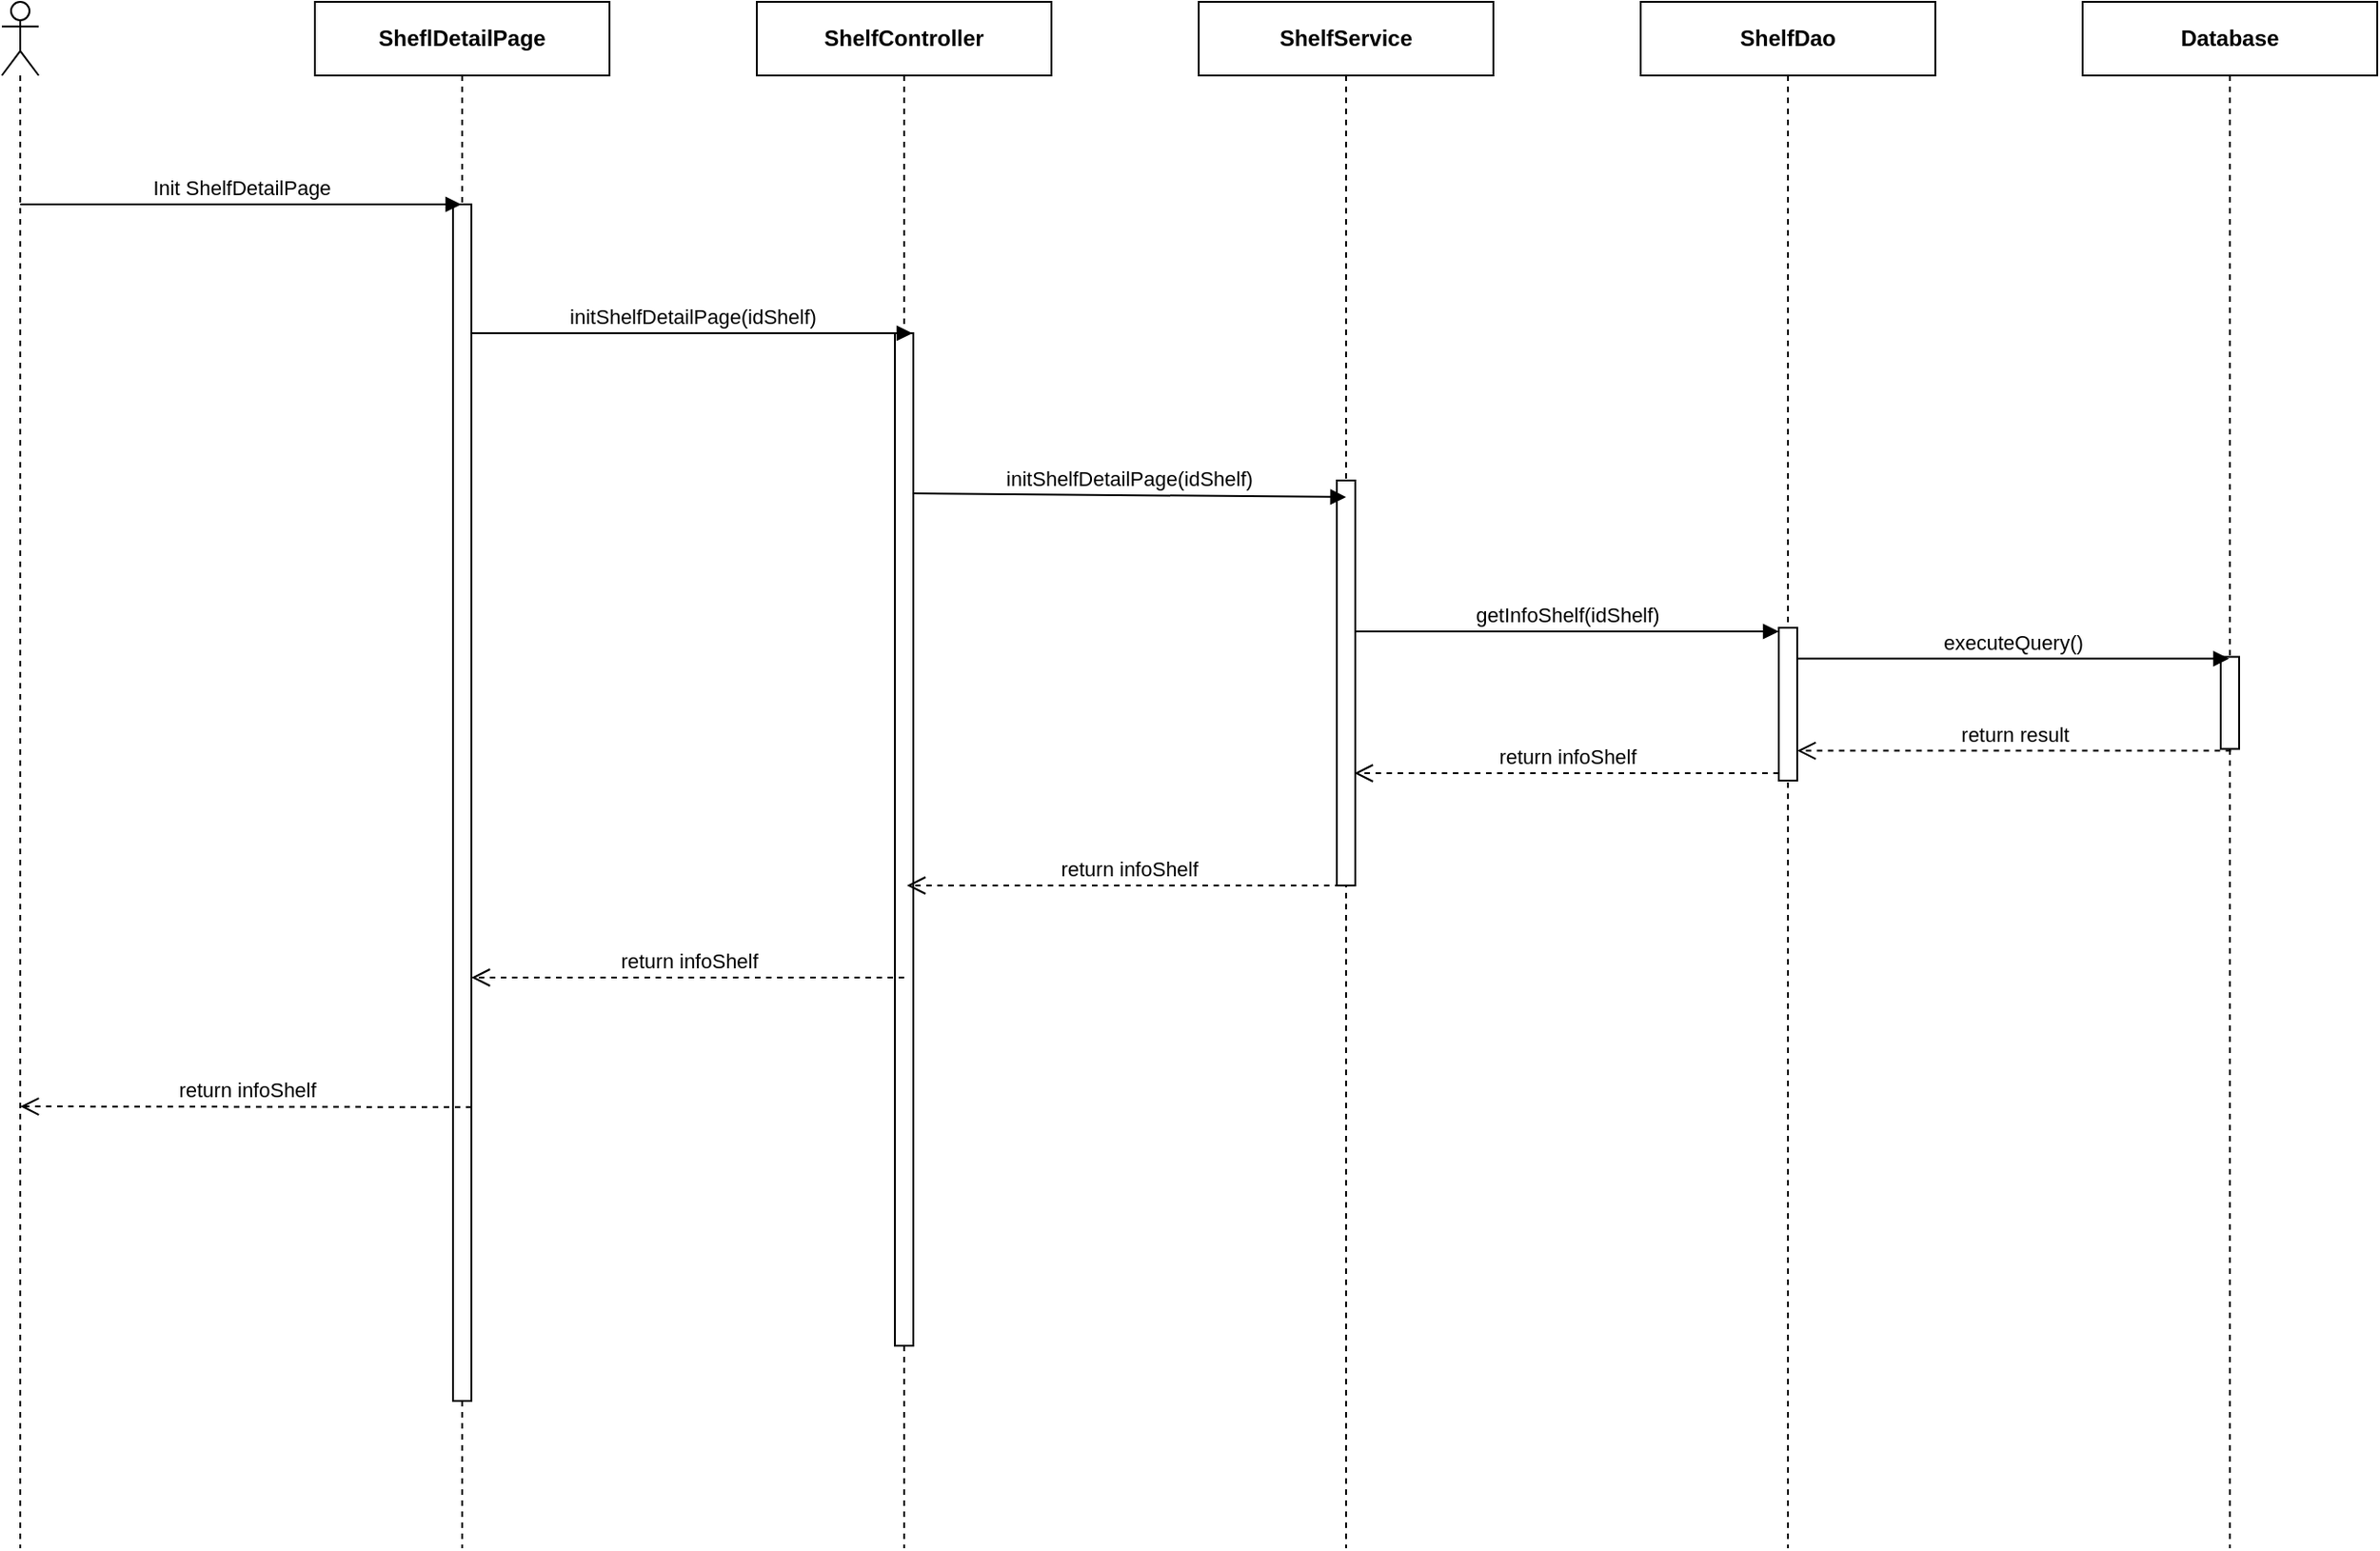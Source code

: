 <mxfile version="14.4.3" type="device" pages="7"><diagram id="S0hJCijo4NchQQl3U3BT" name="Ev01"><mxGraphModel dx="1707" dy="987" grid="1" gridSize="10" guides="1" tooltips="1" connect="1" arrows="1" fold="1" page="1" pageScale="1" pageWidth="850" pageHeight="1100" math="0" shadow="0"><root><mxCell id="0"/><mxCell id="1" parent="0"/><mxCell id="r6lc8G-YZ4HShtl-uTms-1" value="" style="shape=umlLifeline;participant=umlActor;perimeter=lifelinePerimeter;whiteSpace=wrap;html=1;container=1;collapsible=0;recursiveResize=0;verticalAlign=top;spacingTop=36;outlineConnect=0;" parent="1" vertex="1"><mxGeometry x="310" y="80" width="20" height="840" as="geometry"/></mxCell><mxCell id="r6lc8G-YZ4HShtl-uTms-2" value="&lt;b&gt;SheflDetailPage&lt;/b&gt;" style="shape=umlLifeline;perimeter=lifelinePerimeter;whiteSpace=wrap;html=1;container=1;collapsible=0;recursiveResize=0;outlineConnect=0;" parent="1" vertex="1"><mxGeometry x="480" y="80" width="160" height="840" as="geometry"/></mxCell><mxCell id="r6lc8G-YZ4HShtl-uTms-3" value="" style="html=1;points=[];perimeter=orthogonalPerimeter;" parent="r6lc8G-YZ4HShtl-uTms-2" vertex="1"><mxGeometry x="75" y="110" width="10" height="650" as="geometry"/></mxCell><mxCell id="r6lc8G-YZ4HShtl-uTms-4" value="&lt;b&gt;ShelfDao&lt;/b&gt;" style="shape=umlLifeline;perimeter=lifelinePerimeter;whiteSpace=wrap;html=1;container=1;collapsible=0;recursiveResize=0;outlineConnect=0;" parent="1" vertex="1"><mxGeometry x="1200" y="80" width="160" height="840" as="geometry"/></mxCell><mxCell id="r6lc8G-YZ4HShtl-uTms-5" value="" style="html=1;points=[];perimeter=orthogonalPerimeter;" parent="r6lc8G-YZ4HShtl-uTms-4" vertex="1"><mxGeometry x="75" y="340" width="10" height="83" as="geometry"/></mxCell><mxCell id="r6lc8G-YZ4HShtl-uTms-6" value="getInfoShelf(idShelf)" style="html=1;verticalAlign=bottom;endArrow=block;entryX=0;entryY=0;" parent="r6lc8G-YZ4HShtl-uTms-4" edge="1"><mxGeometry relative="1" as="geometry"><mxPoint x="-155.5" y="342" as="sourcePoint"/><mxPoint x="75" y="342" as="targetPoint"/></mxGeometry></mxCell><mxCell id="r6lc8G-YZ4HShtl-uTms-7" value="return infoShelf" style="html=1;verticalAlign=bottom;endArrow=open;dashed=1;endSize=8;exitX=0;exitY=0.95;" parent="r6lc8G-YZ4HShtl-uTms-4" edge="1"><mxGeometry relative="1" as="geometry"><mxPoint x="-155.5" y="419.0" as="targetPoint"/><mxPoint x="75" y="419" as="sourcePoint"/></mxGeometry></mxCell><mxCell id="r6lc8G-YZ4HShtl-uTms-8" value="&lt;b&gt;ShelfService&lt;/b&gt;" style="shape=umlLifeline;perimeter=lifelinePerimeter;whiteSpace=wrap;html=1;container=1;collapsible=0;recursiveResize=0;outlineConnect=0;" parent="1" vertex="1"><mxGeometry x="960" y="80" width="160" height="840" as="geometry"/></mxCell><mxCell id="r6lc8G-YZ4HShtl-uTms-9" value="" style="html=1;points=[];perimeter=orthogonalPerimeter;" parent="r6lc8G-YZ4HShtl-uTms-8" vertex="1"><mxGeometry x="75" y="260" width="10" height="220" as="geometry"/></mxCell><mxCell id="r6lc8G-YZ4HShtl-uTms-10" value="&lt;b&gt;ShelfController&lt;/b&gt;" style="shape=umlLifeline;perimeter=lifelinePerimeter;whiteSpace=wrap;html=1;container=1;collapsible=0;recursiveResize=0;outlineConnect=0;" parent="1" vertex="1"><mxGeometry x="720" y="80" width="160" height="840" as="geometry"/></mxCell><mxCell id="r6lc8G-YZ4HShtl-uTms-11" value="" style="html=1;points=[];perimeter=orthogonalPerimeter;" parent="r6lc8G-YZ4HShtl-uTms-10" vertex="1"><mxGeometry x="75" y="180" width="10" height="550" as="geometry"/></mxCell><mxCell id="r6lc8G-YZ4HShtl-uTms-14" value="Init ShelfDetailPage" style="html=1;verticalAlign=bottom;endArrow=block;" parent="1" target="r6lc8G-YZ4HShtl-uTms-2" edge="1"><mxGeometry width="80" relative="1" as="geometry"><mxPoint x="320" y="190" as="sourcePoint"/><mxPoint x="400" y="190" as="targetPoint"/></mxGeometry></mxCell><mxCell id="r6lc8G-YZ4HShtl-uTms-15" value="initShelfDetailPage(idShelf)" style="html=1;verticalAlign=bottom;endArrow=block;" parent="1" edge="1"><mxGeometry width="80" relative="1" as="geometry"><mxPoint x="565" y="260.0" as="sourcePoint"/><mxPoint x="804.5" y="260.0" as="targetPoint"/></mxGeometry></mxCell><mxCell id="r6lc8G-YZ4HShtl-uTms-16" value="initShelfDetailPage(idShelf)" style="html=1;verticalAlign=bottom;endArrow=block;" parent="1" edge="1"><mxGeometry relative="1" as="geometry"><mxPoint x="805" y="347.0" as="sourcePoint"/><mxPoint x="1040" y="349" as="targetPoint"/></mxGeometry></mxCell><mxCell id="r6lc8G-YZ4HShtl-uTms-17" value="return infoShelf" style="html=1;verticalAlign=bottom;endArrow=open;dashed=1;endSize=8;" parent="1" edge="1"><mxGeometry relative="1" as="geometry"><mxPoint x="801.5" y="560.0" as="targetPoint"/><mxPoint x="1043" y="560" as="sourcePoint"/></mxGeometry></mxCell><mxCell id="r6lc8G-YZ4HShtl-uTms-18" value="return infoShelf" style="html=1;verticalAlign=bottom;endArrow=open;dashed=1;endSize=8;" parent="1" edge="1"><mxGeometry relative="1" as="geometry"><mxPoint x="800" y="610.0" as="sourcePoint"/><mxPoint x="565" y="610.0" as="targetPoint"/></mxGeometry></mxCell><mxCell id="NMXJMQZCveHZliAfHEbV-1" value="&lt;b&gt;Database&lt;/b&gt;" style="shape=umlLifeline;perimeter=lifelinePerimeter;whiteSpace=wrap;html=1;container=1;collapsible=0;recursiveResize=0;outlineConnect=0;" parent="1" vertex="1"><mxGeometry x="1440" y="80" width="160" height="840" as="geometry"/></mxCell><mxCell id="NMXJMQZCveHZliAfHEbV-2" value="" style="html=1;points=[];perimeter=orthogonalPerimeter;" parent="NMXJMQZCveHZliAfHEbV-1" vertex="1"><mxGeometry x="75" y="355.79" width="10" height="50" as="geometry"/></mxCell><mxCell id="NMXJMQZCveHZliAfHEbV-3" value="executeQuery()" style="html=1;verticalAlign=bottom;endArrow=block;" parent="1" edge="1"><mxGeometry relative="1" as="geometry"><mxPoint x="1285.004" y="436.79" as="sourcePoint"/><mxPoint x="1519.5" y="436.79" as="targetPoint"/></mxGeometry></mxCell><mxCell id="NMXJMQZCveHZliAfHEbV-4" value="return result" style="html=1;verticalAlign=bottom;endArrow=open;dashed=1;endSize=8;exitX=0;exitY=0.95;" parent="1" edge="1"><mxGeometry relative="1" as="geometry"><mxPoint x="1285.004" y="486.79" as="targetPoint"/><mxPoint x="1520.68" y="486.79" as="sourcePoint"/></mxGeometry></mxCell><mxCell id="UnRpBzOA-HqoCNHTpiml-1" value="return infoShelf" style="html=1;verticalAlign=bottom;endArrow=open;dashed=1;endSize=8;" parent="1" edge="1"><mxGeometry relative="1" as="geometry"><mxPoint x="565" y="680.41" as="sourcePoint"/><mxPoint x="320" y="680" as="targetPoint"/></mxGeometry></mxCell></root></mxGraphModel></diagram><diagram id="GrGduiZmBSxLVem6e1bD" name="Ev02"><mxGraphModel dx="1024" dy="592" grid="1" gridSize="10" guides="1" tooltips="1" connect="1" arrows="1" fold="1" page="1" pageScale="1" pageWidth="850" pageHeight="1100" math="0" shadow="0"><root><mxCell id="VUTg6AFdHM0Mgb0yO_oV-0"/><mxCell id="VUTg6AFdHM0Mgb0yO_oV-1" parent="VUTg6AFdHM0Mgb0yO_oV-0"/><mxCell id="QsXxRNYAKQrr0t10ir2D-0" value="" style="shape=umlLifeline;participant=umlActor;perimeter=lifelinePerimeter;whiteSpace=wrap;html=1;container=1;collapsible=0;recursiveResize=0;verticalAlign=top;spacingTop=36;outlineConnect=0;" parent="VUTg6AFdHM0Mgb0yO_oV-1" vertex="1"><mxGeometry x="310" y="80" width="20" height="320" as="geometry"/></mxCell><mxCell id="QsXxRNYAKQrr0t10ir2D-1" value="&lt;b&gt;ShelfDetailPage&lt;/b&gt;" style="shape=umlLifeline;perimeter=lifelinePerimeter;whiteSpace=wrap;html=1;container=1;collapsible=0;recursiveResize=0;outlineConnect=0;" parent="VUTg6AFdHM0Mgb0yO_oV-1" vertex="1"><mxGeometry x="480" y="80" width="160" height="320" as="geometry"/></mxCell><mxCell id="QsXxRNYAKQrr0t10ir2D-2" value="" style="html=1;points=[];perimeter=orthogonalPerimeter;" parent="QsXxRNYAKQrr0t10ir2D-1" vertex="1"><mxGeometry x="75" y="110" width="10" height="90" as="geometry"/></mxCell><mxCell id="QsXxRNYAKQrr0t10ir2D-3" value="&lt;b&gt;ManageShelfPage&lt;/b&gt;" style="shape=umlLifeline;perimeter=lifelinePerimeter;whiteSpace=wrap;html=1;container=1;collapsible=0;recursiveResize=0;outlineConnect=0;" parent="VUTg6AFdHM0Mgb0yO_oV-1" vertex="1"><mxGeometry x="720" y="80" width="160" height="320" as="geometry"/></mxCell><mxCell id="QsXxRNYAKQrr0t10ir2D-4" value="Click Button Back" style="html=1;verticalAlign=bottom;endArrow=block;" parent="VUTg6AFdHM0Mgb0yO_oV-1" target="QsXxRNYAKQrr0t10ir2D-1" edge="1"><mxGeometry width="80" relative="1" as="geometry"><mxPoint x="320" y="190" as="sourcePoint"/><mxPoint x="400" y="190" as="targetPoint"/></mxGeometry></mxCell><mxCell id="QsXxRNYAKQrr0t10ir2D-5" value="changeScreen(&quot;ManageShelfPage&quot;)" style="html=1;verticalAlign=bottom;endArrow=block;" parent="VUTg6AFdHM0Mgb0yO_oV-1" edge="1"><mxGeometry width="80" relative="1" as="geometry"><mxPoint x="560" y="279" as="sourcePoint"/><mxPoint x="799.5" y="279" as="targetPoint"/></mxGeometry></mxCell></root></mxGraphModel></diagram><diagram id="QXMprDcJpg9q8B7XXuoP" name="Ev03"><mxGraphModel dx="1024" dy="592" grid="1" gridSize="10" guides="1" tooltips="1" connect="1" arrows="1" fold="1" page="1" pageScale="1" pageWidth="850" pageHeight="1100" math="0" shadow="0"><root><mxCell id="17qD60AAwg5kOJhy2yMF-0"/><mxCell id="17qD60AAwg5kOJhy2yMF-1" parent="17qD60AAwg5kOJhy2yMF-0"/><mxCell id="fbcqNFKV_pf9h3ocx9bB-0" value="" style="shape=umlLifeline;participant=umlActor;perimeter=lifelinePerimeter;whiteSpace=wrap;html=1;container=1;collapsible=0;recursiveResize=0;verticalAlign=top;spacingTop=36;outlineConnect=0;" parent="17qD60AAwg5kOJhy2yMF-1" vertex="1"><mxGeometry x="310" y="80" width="20" height="320" as="geometry"/></mxCell><mxCell id="fbcqNFKV_pf9h3ocx9bB-1" value="&lt;b&gt;ShelfDetailPage&lt;/b&gt;" style="shape=umlLifeline;perimeter=lifelinePerimeter;whiteSpace=wrap;html=1;container=1;collapsible=0;recursiveResize=0;outlineConnect=0;" parent="17qD60AAwg5kOJhy2yMF-1" vertex="1"><mxGeometry x="480" y="80" width="160" height="320" as="geometry"/></mxCell><mxCell id="fbcqNFKV_pf9h3ocx9bB-2" value="" style="html=1;points=[];perimeter=orthogonalPerimeter;" parent="fbcqNFKV_pf9h3ocx9bB-1" vertex="1"><mxGeometry x="75" y="110" width="10" height="160" as="geometry"/></mxCell><mxCell id="fbcqNFKV_pf9h3ocx9bB-3" value="&lt;b&gt;EditShelfPage&lt;/b&gt;" style="shape=umlLifeline;perimeter=lifelinePerimeter;whiteSpace=wrap;html=1;container=1;collapsible=0;recursiveResize=0;outlineConnect=0;" parent="17qD60AAwg5kOJhy2yMF-1" vertex="1"><mxGeometry x="720" y="80" width="160" height="320" as="geometry"/></mxCell><mxCell id="fbcqNFKV_pf9h3ocx9bB-4" value="Click Button Edit Shelf" style="html=1;verticalAlign=bottom;endArrow=block;" parent="17qD60AAwg5kOJhy2yMF-1" target="fbcqNFKV_pf9h3ocx9bB-1" edge="1"><mxGeometry width="80" relative="1" as="geometry"><mxPoint x="320" y="190" as="sourcePoint"/><mxPoint x="400" y="190" as="targetPoint"/></mxGeometry></mxCell><mxCell id="fbcqNFKV_pf9h3ocx9bB-8" value="changeScreen(&quot;EditShelf&quot;)" style="html=1;verticalAlign=bottom;endArrow=block;" parent="17qD60AAwg5kOJhy2yMF-1" target="fbcqNFKV_pf9h3ocx9bB-3" edge="1"><mxGeometry width="80" relative="1" as="geometry"><mxPoint x="560" y="340" as="sourcePoint"/><mxPoint x="640" y="340" as="targetPoint"/></mxGeometry></mxCell></root></mxGraphModel></diagram><diagram id="pROYhSipGE22_m3csNIg" name="Ev04"><mxGraphModel dx="1707" dy="987" grid="1" gridSize="10" guides="1" tooltips="1" connect="1" arrows="1" fold="1" page="1" pageScale="1" pageWidth="850" pageHeight="1100" math="0" shadow="0"><root><mxCell id="Yl5n9FaDi4vU1vdVufCG-0"/><mxCell id="Yl5n9FaDi4vU1vdVufCG-1" parent="Yl5n9FaDi4vU1vdVufCG-0"/><mxCell id="3ike_9AF3cuafpBN7iWO-18" value="alt" style="shape=umlFrame;whiteSpace=wrap;html=1;" parent="Yl5n9FaDi4vU1vdVufCG-1" vertex="1"><mxGeometry x="160" y="527" width="1020" height="350" as="geometry"/></mxCell><mxCell id="aGS2MKiZx_TTTCv_aDEU-0" value="" style="shape=umlLifeline;participant=umlActor;perimeter=lifelinePerimeter;whiteSpace=wrap;html=1;container=1;collapsible=0;recursiveResize=0;verticalAlign=top;spacingTop=36;outlineConnect=0;" parent="Yl5n9FaDi4vU1vdVufCG-1" vertex="1"><mxGeometry x="310" y="80" width="20" height="840" as="geometry"/></mxCell><mxCell id="aGS2MKiZx_TTTCv_aDEU-1" value="&lt;b&gt;ShelfDetailPage&lt;/b&gt;" style="shape=umlLifeline;perimeter=lifelinePerimeter;whiteSpace=wrap;html=1;container=1;collapsible=0;recursiveResize=0;outlineConnect=0;" parent="Yl5n9FaDi4vU1vdVufCG-1" vertex="1"><mxGeometry x="480" y="80" width="160" height="840" as="geometry"/></mxCell><mxCell id="aGS2MKiZx_TTTCv_aDEU-2" value="" style="html=1;points=[];perimeter=orthogonalPerimeter;" parent="aGS2MKiZx_TTTCv_aDEU-1" vertex="1"><mxGeometry x="75" y="110" width="10" height="650" as="geometry"/></mxCell><mxCell id="aGS2MKiZx_TTTCv_aDEU-3" value="&lt;b&gt;ShelfDao&lt;/b&gt;" style="shape=umlLifeline;perimeter=lifelinePerimeter;whiteSpace=wrap;html=1;container=1;collapsible=0;recursiveResize=0;outlineConnect=0;" parent="Yl5n9FaDi4vU1vdVufCG-1" vertex="1"><mxGeometry x="1200" y="80" width="160" height="840" as="geometry"/></mxCell><mxCell id="aGS2MKiZx_TTTCv_aDEU-4" value="&lt;b&gt;ShelfService&lt;/b&gt;" style="shape=umlLifeline;perimeter=lifelinePerimeter;whiteSpace=wrap;html=1;container=1;collapsible=0;recursiveResize=0;outlineConnect=0;" parent="Yl5n9FaDi4vU1vdVufCG-1" vertex="1"><mxGeometry x="960" y="80" width="160" height="840" as="geometry"/></mxCell><mxCell id="aGS2MKiZx_TTTCv_aDEU-5" value="" style="html=1;points=[];perimeter=orthogonalPerimeter;" parent="aGS2MKiZx_TTTCv_aDEU-4" vertex="1"><mxGeometry x="75" y="220" width="10" height="540" as="geometry"/></mxCell><mxCell id="aGS2MKiZx_TTTCv_aDEU-6" value="&lt;b&gt;ShelfController&lt;/b&gt;" style="shape=umlLifeline;perimeter=lifelinePerimeter;whiteSpace=wrap;html=1;container=1;collapsible=0;recursiveResize=0;outlineConnect=0;" parent="Yl5n9FaDi4vU1vdVufCG-1" vertex="1"><mxGeometry x="720" y="80" width="160" height="840" as="geometry"/></mxCell><mxCell id="aGS2MKiZx_TTTCv_aDEU-7" value="" style="html=1;points=[];perimeter=orthogonalPerimeter;" parent="aGS2MKiZx_TTTCv_aDEU-6" vertex="1"><mxGeometry x="75" y="170" width="10" height="590" as="geometry"/></mxCell><mxCell id="aGS2MKiZx_TTTCv_aDEU-8" value="Click Delete Shelf Button" style="html=1;verticalAlign=bottom;endArrow=block;" parent="Yl5n9FaDi4vU1vdVufCG-1" target="aGS2MKiZx_TTTCv_aDEU-1" edge="1"><mxGeometry width="80" relative="1" as="geometry"><mxPoint x="320" y="190" as="sourcePoint"/><mxPoint x="400" y="190" as="targetPoint"/></mxGeometry></mxCell><mxCell id="aGS2MKiZx_TTTCv_aDEU-9" value="deleteShelf(idShelf)" style="html=1;verticalAlign=bottom;endArrow=block;" parent="Yl5n9FaDi4vU1vdVufCG-1" edge="1"><mxGeometry width="80" relative="1" as="geometry"><mxPoint x="560" y="253" as="sourcePoint"/><mxPoint x="799.5" y="253" as="targetPoint"/></mxGeometry></mxCell><mxCell id="aGS2MKiZx_TTTCv_aDEU-10" value="checkBusinessDeleteShelf(idShelf)" style="html=1;verticalAlign=bottom;endArrow=block;" parent="Yl5n9FaDi4vU1vdVufCG-1" edge="1"><mxGeometry relative="1" as="geometry"><mxPoint x="805" y="300.0" as="sourcePoint"/><mxPoint x="1040" y="302" as="targetPoint"/></mxGeometry></mxCell><mxCell id="aGS2MKiZx_TTTCv_aDEU-19" value="" style="html=1;points=[];perimeter=orthogonalPerimeter;" parent="Yl5n9FaDi4vU1vdVufCG-1" vertex="1"><mxGeometry x="1040" y="330" width="10" height="40" as="geometry"/></mxCell><mxCell id="aGS2MKiZx_TTTCv_aDEU-20" value="&lt;span style=&quot;text-align: center&quot;&gt;checkBusinessDelete&lt;/span&gt;&lt;span style=&quot;text-align: center&quot;&gt;Shelf&lt;/span&gt;&lt;span style=&quot;text-align: center&quot;&gt;(id&lt;/span&gt;&lt;span style=&quot;text-align: center&quot;&gt;Shelf&lt;/span&gt;&lt;span style=&quot;text-align: center&quot;&gt;)&lt;/span&gt;" style="edgeStyle=orthogonalEdgeStyle;html=1;align=left;spacingLeft=2;endArrow=block;rounded=0;entryX=1;entryY=0;" parent="Yl5n9FaDi4vU1vdVufCG-1" target="aGS2MKiZx_TTTCv_aDEU-19" edge="1"><mxGeometry relative="1" as="geometry"><mxPoint x="1045" y="310.0" as="sourcePoint"/><Array as="points"><mxPoint x="1070" y="310"/></Array></mxGeometry></mxCell><mxCell id="aGS2MKiZx_TTTCv_aDEU-22" value="" style="html=1;points=[];perimeter=orthogonalPerimeter;" parent="Yl5n9FaDi4vU1vdVufCG-1" vertex="1"><mxGeometry x="1275" y="408" width="10" height="80" as="geometry"/></mxCell><mxCell id="aGS2MKiZx_TTTCv_aDEU-23" value="deleteShelf(idShelf)" style="html=1;verticalAlign=bottom;endArrow=block;entryX=0;entryY=0;" parent="Yl5n9FaDi4vU1vdVufCG-1" target="aGS2MKiZx_TTTCv_aDEU-22" edge="1"><mxGeometry relative="1" as="geometry"><mxPoint x="1039.324" y="408" as="sourcePoint"/></mxGeometry></mxCell><mxCell id="aGS2MKiZx_TTTCv_aDEU-24" value="return result" style="html=1;verticalAlign=bottom;endArrow=open;dashed=1;endSize=8;exitX=0;exitY=0.95;" parent="Yl5n9FaDi4vU1vdVufCG-1" source="aGS2MKiZx_TTTCv_aDEU-22" edge="1"><mxGeometry relative="1" as="geometry"><mxPoint x="1039.324" y="484.0" as="targetPoint"/></mxGeometry></mxCell><mxCell id="3ike_9AF3cuafpBN7iWO-14" value="return&amp;nbsp;&lt;span style=&quot;font-size: 12px ; background-color: rgb(248 , 249 , 250)&quot;&gt;errorObj&lt;/span&gt;" style="html=1;verticalAlign=bottom;endArrow=open;dashed=1;endSize=8;" parent="Yl5n9FaDi4vU1vdVufCG-1" edge="1"><mxGeometry relative="1" as="geometry"><mxPoint x="795" y="777" as="sourcePoint"/><mxPoint x="560" y="777" as="targetPoint"/></mxGeometry></mxCell><mxCell id="3ike_9AF3cuafpBN7iWO-16" value="return" style="html=1;verticalAlign=bottom;endArrow=open;dashed=1;endSize=8;" parent="Yl5n9FaDi4vU1vdVufCG-1" edge="1"><mxGeometry relative="1" as="geometry"><mxPoint x="798.5" y="567.0" as="targetPoint"/><mxPoint x="1040" y="567" as="sourcePoint"/></mxGeometry></mxCell><mxCell id="c9jrrhfBj-njm4zVychl-0" value="return&amp;nbsp;&lt;span style=&quot;font-size: 12px ; background-color: rgb(248 , 249 , 250)&quot;&gt;errorObj&lt;/span&gt;" style="html=1;verticalAlign=bottom;endArrow=open;dashed=1;endSize=8;" parent="Yl5n9FaDi4vU1vdVufCG-1" edge="1"><mxGeometry relative="1" as="geometry"><mxPoint x="798.5" y="737.0" as="targetPoint"/><mxPoint x="1040" y="737" as="sourcePoint"/></mxGeometry></mxCell><mxCell id="EyylTT1AdeBO1WG_MUGK-0" value="" style="endArrow=none;dashed=1;html=1;exitX=0.001;exitY=0.471;exitDx=0;exitDy=0;exitPerimeter=0;" parent="Yl5n9FaDi4vU1vdVufCG-1" edge="1"><mxGeometry width="50" height="50" relative="1" as="geometry"><mxPoint x="161.02" y="682.85" as="sourcePoint"/><mxPoint x="1180" y="678" as="targetPoint"/></mxGeometry></mxCell><mxCell id="lX96e6FVnJsoajzGW1Pt-0" value="&lt;b&gt;Database&lt;/b&gt;" style="shape=umlLifeline;perimeter=lifelinePerimeter;whiteSpace=wrap;html=1;container=1;collapsible=0;recursiveResize=0;outlineConnect=0;" parent="Yl5n9FaDi4vU1vdVufCG-1" vertex="1"><mxGeometry x="1440" y="80" width="160" height="840" as="geometry"/></mxCell><mxCell id="lX96e6FVnJsoajzGW1Pt-1" value="" style="html=1;points=[];perimeter=orthogonalPerimeter;" parent="lX96e6FVnJsoajzGW1Pt-0" vertex="1"><mxGeometry x="75" y="336" width="10" height="50" as="geometry"/></mxCell><mxCell id="lX96e6FVnJsoajzGW1Pt-2" value="executeQuery()" style="html=1;verticalAlign=bottom;endArrow=block;" parent="Yl5n9FaDi4vU1vdVufCG-1" edge="1"><mxGeometry relative="1" as="geometry"><mxPoint x="1285.004" y="417" as="sourcePoint"/><mxPoint x="1519.5" y="417" as="targetPoint"/></mxGeometry></mxCell><mxCell id="lX96e6FVnJsoajzGW1Pt-3" value="return result" style="html=1;verticalAlign=bottom;endArrow=open;dashed=1;endSize=8;exitX=0;exitY=0.95;" parent="Yl5n9FaDi4vU1vdVufCG-1" edge="1"><mxGeometry relative="1" as="geometry"><mxPoint x="1285.004" y="467.0" as="targetPoint"/><mxPoint x="1520.68" y="467" as="sourcePoint"/></mxGeometry></mxCell><mxCell id="OkgpxscWubLC2sMFKbMf-0" value="return" style="html=1;verticalAlign=bottom;endArrow=open;dashed=1;endSize=8;" parent="Yl5n9FaDi4vU1vdVufCG-1" edge="1"><mxGeometry relative="1" as="geometry"><mxPoint x="570" y="610" as="targetPoint"/><mxPoint x="790" y="610" as="sourcePoint"/></mxGeometry></mxCell><mxCell id="yP6YV-gvJVC-ebdYZwng-0" value="return" style="html=1;verticalAlign=bottom;endArrow=open;dashed=1;endSize=8;" parent="Yl5n9FaDi4vU1vdVufCG-1" edge="1"><mxGeometry relative="1" as="geometry"><mxPoint x="320" y="657" as="targetPoint"/><mxPoint x="540" y="657" as="sourcePoint"/></mxGeometry></mxCell><mxCell id="yP6YV-gvJVC-ebdYZwng-1" value="return&amp;nbsp;&lt;span style=&quot;font-size: 12px ; background-color: rgb(248 , 249 , 250)&quot;&gt;errorObj&lt;/span&gt;" style="html=1;verticalAlign=bottom;endArrow=open;dashed=1;endSize=8;" parent="Yl5n9FaDi4vU1vdVufCG-1" edge="1"><mxGeometry relative="1" as="geometry"><mxPoint x="555" y="816" as="sourcePoint"/><mxPoint x="320" y="816" as="targetPoint"/></mxGeometry></mxCell><mxCell id="yP6YV-gvJVC-ebdYZwng-2" value="&lt;span style=&quot;font-size: 11px ; background-color: rgb(255 , 255 , 255)&quot;&gt;&lt;b&gt;[success]&lt;/b&gt;&lt;/span&gt;" style="text;html=1;align=center;verticalAlign=middle;resizable=0;points=[];autosize=1;" parent="Yl5n9FaDi4vU1vdVufCG-1" vertex="1"><mxGeometry x="180" y="577" width="70" height="20" as="geometry"/></mxCell><mxCell id="yP6YV-gvJVC-ebdYZwng-3" value="&lt;span style=&quot;font-size: 11px ; background-color: rgb(255 , 255 , 255)&quot;&gt;&lt;b&gt;[fail]&lt;/b&gt;&lt;/span&gt;" style="text;html=1;align=center;verticalAlign=middle;resizable=0;points=[];autosize=1;" parent="Yl5n9FaDi4vU1vdVufCG-1" vertex="1"><mxGeometry x="180" y="717" width="40" height="20" as="geometry"/></mxCell></root></mxGraphModel></diagram><diagram id="B3EVAJHWa2pxZyh05kl7" name="Ev05"><mxGraphModel dx="1346" dy="748" grid="1" gridSize="10" guides="1" tooltips="1" connect="1" arrows="1" fold="1" page="1" pageScale="1" pageWidth="850" pageHeight="1100" math="0" shadow="0"><root><mxCell id="YdKz6f6adEWccB1QSM8a-0"/><mxCell id="YdKz6f6adEWccB1QSM8a-1" parent="YdKz6f6adEWccB1QSM8a-0"/><mxCell id="fZemvkOddSJJykXkAxVI-17" value="alt" style="shape=umlFrame;whiteSpace=wrap;html=1;" parent="YdKz6f6adEWccB1QSM8a-1" vertex="1"><mxGeometry x="210" y="556" width="1020" height="284" as="geometry"/></mxCell><mxCell id="Jud-2xEgeYgAm096dIdP-0" value="" style="shape=umlLifeline;participant=umlActor;perimeter=lifelinePerimeter;whiteSpace=wrap;html=1;container=1;collapsible=0;recursiveResize=0;verticalAlign=top;spacingTop=36;outlineConnect=0;" parent="YdKz6f6adEWccB1QSM8a-1" vertex="1"><mxGeometry x="310" y="80" width="20" height="1280" as="geometry"/></mxCell><mxCell id="Jud-2xEgeYgAm096dIdP-1" value="&lt;b&gt;ShelfDetailPage&lt;/b&gt;" style="shape=umlLifeline;perimeter=lifelinePerimeter;whiteSpace=wrap;html=1;container=1;collapsible=0;recursiveResize=0;outlineConnect=0;" parent="YdKz6f6adEWccB1QSM8a-1" vertex="1"><mxGeometry x="480" y="80" width="160" height="1280" as="geometry"/></mxCell><mxCell id="Jud-2xEgeYgAm096dIdP-2" value="" style="html=1;points=[];perimeter=orthogonalPerimeter;" parent="Jud-2xEgeYgAm096dIdP-1" vertex="1"><mxGeometry x="75" y="110" width="10" height="1020" as="geometry"/></mxCell><mxCell id="Jud-2xEgeYgAm096dIdP-3" value="&lt;b&gt;ShelfDao&lt;/b&gt;" style="shape=umlLifeline;perimeter=lifelinePerimeter;whiteSpace=wrap;html=1;container=1;collapsible=0;recursiveResize=0;outlineConnect=0;" parent="YdKz6f6adEWccB1QSM8a-1" vertex="1"><mxGeometry x="1200.68" y="80" width="160" height="1280" as="geometry"/></mxCell><mxCell id="Jud-2xEgeYgAm096dIdP-4" value="&lt;b&gt;ShelfService&lt;/b&gt;" style="shape=umlLifeline;perimeter=lifelinePerimeter;whiteSpace=wrap;html=1;container=1;collapsible=0;recursiveResize=0;outlineConnect=0;" parent="YdKz6f6adEWccB1QSM8a-1" vertex="1"><mxGeometry x="958.5" y="80" width="161.5" height="1280" as="geometry"/></mxCell><mxCell id="Jud-2xEgeYgAm096dIdP-5" value="" style="html=1;points=[];perimeter=orthogonalPerimeter;" parent="Jud-2xEgeYgAm096dIdP-4" vertex="1"><mxGeometry x="75" y="270" width="10" height="760" as="geometry"/></mxCell><mxCell id="Jud-2xEgeYgAm096dIdP-6" value="&lt;b&gt;ShelfController&lt;/b&gt;" style="shape=umlLifeline;perimeter=lifelinePerimeter;whiteSpace=wrap;html=1;container=1;collapsible=0;recursiveResize=0;outlineConnect=0;" parent="YdKz6f6adEWccB1QSM8a-1" vertex="1"><mxGeometry x="720" y="80" width="160" height="1280" as="geometry"/></mxCell><mxCell id="Jud-2xEgeYgAm096dIdP-7" value="" style="html=1;points=[];perimeter=orthogonalPerimeter;" parent="Jud-2xEgeYgAm096dIdP-6" vertex="1"><mxGeometry x="75" y="195" width="10" height="925" as="geometry"/></mxCell><mxCell id="Jud-2xEgeYgAm096dIdP-8" value="Click Button Add Stack" style="html=1;verticalAlign=bottom;endArrow=block;" parent="YdKz6f6adEWccB1QSM8a-1" target="Jud-2xEgeYgAm096dIdP-1" edge="1"><mxGeometry width="80" relative="1" as="geometry"><mxPoint x="320" y="190" as="sourcePoint"/><mxPoint x="400" y="190" as="targetPoint"/></mxGeometry></mxCell><mxCell id="Jud-2xEgeYgAm096dIdP-9" value="addStack(idShelf,idStack)" style="html=1;verticalAlign=bottom;endArrow=block;" parent="YdKz6f6adEWccB1QSM8a-1" edge="1"><mxGeometry width="80" relative="1" as="geometry"><mxPoint x="560" y="278" as="sourcePoint"/><mxPoint x="799.5" y="278" as="targetPoint"/></mxGeometry></mxCell><mxCell id="Jud-2xEgeYgAm096dIdP-10" value="checkBusinessAddStack(idShelf,idStack)" style="html=1;verticalAlign=bottom;endArrow=block;" parent="YdKz6f6adEWccB1QSM8a-1" edge="1"><mxGeometry relative="1" as="geometry"><mxPoint x="805" y="355.0" as="sourcePoint"/><mxPoint x="1040" y="357" as="targetPoint"/></mxGeometry></mxCell><mxCell id="Jud-2xEgeYgAm096dIdP-19" value="" style="html=1;points=[];perimeter=orthogonalPerimeter;" parent="YdKz6f6adEWccB1QSM8a-1" vertex="1"><mxGeometry x="1040" y="390" width="10" height="40" as="geometry"/></mxCell><mxCell id="Jud-2xEgeYgAm096dIdP-20" value="&lt;span style=&quot;text-align: center&quot;&gt;checkBusinessAddStack(i&lt;/span&gt;&lt;span style=&quot;text-align: center&quot;&gt;dShelf,idStack&lt;/span&gt;&lt;span style=&quot;text-align: center&quot;&gt;)&lt;/span&gt;" style="edgeStyle=orthogonalEdgeStyle;html=1;align=left;spacingLeft=2;endArrow=block;rounded=0;entryX=1;entryY=0;" parent="YdKz6f6adEWccB1QSM8a-1" target="Jud-2xEgeYgAm096dIdP-19" edge="1"><mxGeometry relative="1" as="geometry"><mxPoint x="1045" y="370.0" as="sourcePoint"/><Array as="points"><mxPoint x="1070" y="370"/></Array></mxGeometry></mxCell><mxCell id="Jud-2xEgeYgAm096dIdP-22" value="" style="html=1;points=[];perimeter=orthogonalPerimeter;" parent="YdKz6f6adEWccB1QSM8a-1" vertex="1"><mxGeometry x="1275.68" y="467" width="10" height="80" as="geometry"/></mxCell><mxCell id="Jud-2xEgeYgAm096dIdP-23" value="addStack(idShelf,idStack)" style="html=1;verticalAlign=bottom;endArrow=block;entryX=0;entryY=0;" parent="YdKz6f6adEWccB1QSM8a-1" target="Jud-2xEgeYgAm096dIdP-22" edge="1"><mxGeometry relative="1" as="geometry"><mxPoint x="1040.004" y="467" as="sourcePoint"/></mxGeometry></mxCell><mxCell id="Jud-2xEgeYgAm096dIdP-24" value="return result" style="html=1;verticalAlign=bottom;endArrow=open;dashed=1;endSize=8;exitX=0;exitY=0.95;" parent="YdKz6f6adEWccB1QSM8a-1" source="Jud-2xEgeYgAm096dIdP-22" edge="1"><mxGeometry relative="1" as="geometry"><mxPoint x="1040.004" y="543" as="targetPoint"/></mxGeometry></mxCell><mxCell id="fZemvkOddSJJykXkAxVI-15" value="return&amp;nbsp;&lt;span style=&quot;font-size: 12px ; background-color: rgb(248 , 249 , 250)&quot;&gt;errorObj&lt;/span&gt;" style="html=1;verticalAlign=bottom;endArrow=open;dashed=1;endSize=8;" parent="YdKz6f6adEWccB1QSM8a-1" edge="1"><mxGeometry relative="1" as="geometry"><mxPoint x="798.5" y="719.5" as="targetPoint"/><mxPoint x="1040" y="719.5" as="sourcePoint"/></mxGeometry></mxCell><mxCell id="XyhBPoI-7NA1viF87Ekn-0" value="&lt;b&gt;Database&lt;/b&gt;" style="shape=umlLifeline;perimeter=lifelinePerimeter;whiteSpace=wrap;html=1;container=1;collapsible=0;recursiveResize=0;outlineConnect=0;" parent="YdKz6f6adEWccB1QSM8a-1" vertex="1"><mxGeometry x="1440" y="80" width="160" height="1280" as="geometry"/></mxCell><mxCell id="XyhBPoI-7NA1viF87Ekn-1" value="" style="html=1;points=[];perimeter=orthogonalPerimeter;" parent="XyhBPoI-7NA1viF87Ekn-0" vertex="1"><mxGeometry x="75" y="387" width="10" height="80" as="geometry"/></mxCell><mxCell id="XyhBPoI-7NA1viF87Ekn-2" value="executeQuery()" style="html=1;verticalAlign=bottom;endArrow=block;entryX=0;entryY=0;" parent="YdKz6f6adEWccB1QSM8a-1" edge="1"><mxGeometry relative="1" as="geometry"><mxPoint x="1285.684" y="486" as="sourcePoint"/><mxPoint x="1521.36" y="486" as="targetPoint"/></mxGeometry></mxCell><mxCell id="XyhBPoI-7NA1viF87Ekn-3" value="return result" style="html=1;verticalAlign=bottom;endArrow=open;dashed=1;endSize=8;" parent="YdKz6f6adEWccB1QSM8a-1" edge="1"><mxGeometry relative="1" as="geometry"><mxPoint x="1285.684" y="526" as="targetPoint"/><mxPoint x="1520" y="526" as="sourcePoint"/></mxGeometry></mxCell><mxCell id="XyhBPoI-7NA1viF87Ekn-5" value="return" style="html=1;verticalAlign=bottom;endArrow=open;dashed=1;endSize=8;" parent="YdKz6f6adEWccB1QSM8a-1" edge="1"><mxGeometry x="0.025" relative="1" as="geometry"><mxPoint x="810.004" y="596" as="targetPoint"/><mxPoint x="1035.68" y="596" as="sourcePoint"/><Array as="points"><mxPoint x="930" y="596"/></Array><mxPoint as="offset"/></mxGeometry></mxCell><mxCell id="hU8cS1ddQxDAx0RwHDzL-0" value="return" style="html=1;verticalAlign=bottom;endArrow=open;dashed=1;endSize=8;" parent="YdKz6f6adEWccB1QSM8a-1" edge="1"><mxGeometry x="0.025" relative="1" as="geometry"><mxPoint x="570.004" y="626" as="targetPoint"/><mxPoint x="795.68" y="626" as="sourcePoint"/><Array as="points"><mxPoint x="690" y="626"/></Array><mxPoint as="offset"/></mxGeometry></mxCell><mxCell id="hU8cS1ddQxDAx0RwHDzL-2" value="return&amp;nbsp;&lt;span style=&quot;font-size: 12px ; background-color: rgb(248 , 249 , 250)&quot;&gt;errorObj&lt;/span&gt;" style="html=1;verticalAlign=bottom;endArrow=open;dashed=1;endSize=8;" parent="YdKz6f6adEWccB1QSM8a-1" edge="1"><mxGeometry relative="1" as="geometry"><mxPoint x="795" y="760" as="sourcePoint"/><mxPoint x="570" y="760" as="targetPoint"/></mxGeometry></mxCell><mxCell id="ii1xFVH1RpCo33a8bwE6-0" value="return" style="html=1;verticalAlign=bottom;endArrow=open;dashed=1;endSize=8;" parent="YdKz6f6adEWccB1QSM8a-1" edge="1"><mxGeometry x="0.025" relative="1" as="geometry"><mxPoint x="320.004" y="660" as="targetPoint"/><mxPoint x="550" y="660" as="sourcePoint"/><Array as="points"><mxPoint x="440" y="660"/></Array><mxPoint as="offset"/></mxGeometry></mxCell><mxCell id="ii1xFVH1RpCo33a8bwE6-1" value="return&amp;nbsp;&lt;span style=&quot;font-size: 12px ; background-color: rgb(248 , 249 , 250)&quot;&gt;errorObj&lt;/span&gt;" style="html=1;verticalAlign=bottom;endArrow=open;dashed=1;endSize=8;" parent="YdKz6f6adEWccB1QSM8a-1" edge="1"><mxGeometry relative="1" as="geometry"><mxPoint x="545" y="800" as="sourcePoint"/><mxPoint x="320" y="800" as="targetPoint"/></mxGeometry></mxCell><mxCell id="XyhBPoI-7NA1viF87Ekn-8" value="" style="endArrow=none;dashed=1;html=1;" parent="YdKz6f6adEWccB1QSM8a-1" edge="1"><mxGeometry width="50" height="50" relative="1" as="geometry"><mxPoint x="220" y="690" as="sourcePoint"/><mxPoint x="1220" y="690" as="targetPoint"/></mxGeometry></mxCell><mxCell id="ii1xFVH1RpCo33a8bwE6-2" value="&lt;span style=&quot;font-size: 11px ; background-color: rgb(255 , 255 , 255)&quot;&gt;&lt;b&gt;[success]&lt;/b&gt;&lt;/span&gt;" style="text;html=1;align=center;verticalAlign=middle;resizable=0;points=[];autosize=1;" parent="YdKz6f6adEWccB1QSM8a-1" vertex="1"><mxGeometry x="220" y="600" width="70" height="20" as="geometry"/></mxCell><mxCell id="ii1xFVH1RpCo33a8bwE6-3" value="&lt;span style=&quot;font-size: 11px ; background-color: rgb(255 , 255 , 255)&quot;&gt;&lt;b&gt;[fail]&lt;/b&gt;&lt;/span&gt;" style="text;html=1;align=center;verticalAlign=middle;resizable=0;points=[];autosize=1;" parent="YdKz6f6adEWccB1QSM8a-1" vertex="1"><mxGeometry x="235" y="700" width="40" height="20" as="geometry"/></mxCell></root></mxGraphModel></diagram><diagram id="HxrlnDTKapMzhedROViv" name="Ev06"><mxGraphModel dx="1346" dy="748" grid="1" gridSize="10" guides="1" tooltips="1" connect="1" arrows="1" fold="1" page="1" pageScale="1" pageWidth="850" pageHeight="1100" math="0" shadow="0"><root><mxCell id="4TSpEUjT5364KqMKJSAv-0"/><mxCell id="4TSpEUjT5364KqMKJSAv-1" parent="4TSpEUjT5364KqMKJSAv-0"/><mxCell id="PhI1gpkJaeWJrhSXyj1a-0" value="" style="shape=umlLifeline;participant=umlActor;perimeter=lifelinePerimeter;whiteSpace=wrap;html=1;container=1;collapsible=0;recursiveResize=0;verticalAlign=top;spacingTop=36;outlineConnect=0;" parent="4TSpEUjT5364KqMKJSAv-1" vertex="1"><mxGeometry x="310" y="80" width="20" height="320" as="geometry"/></mxCell><mxCell id="PhI1gpkJaeWJrhSXyj1a-1" value="&lt;b&gt;ShelfDetailPage&lt;/b&gt;" style="shape=umlLifeline;perimeter=lifelinePerimeter;whiteSpace=wrap;html=1;container=1;collapsible=0;recursiveResize=0;outlineConnect=0;" parent="4TSpEUjT5364KqMKJSAv-1" vertex="1"><mxGeometry x="480" y="80" width="160" height="320" as="geometry"/></mxCell><mxCell id="PhI1gpkJaeWJrhSXyj1a-2" value="" style="html=1;points=[];perimeter=orthogonalPerimeter;" parent="PhI1gpkJaeWJrhSXyj1a-1" vertex="1"><mxGeometry x="75" y="110" width="10" height="160" as="geometry"/></mxCell><mxCell id="PhI1gpkJaeWJrhSXyj1a-3" value="&lt;b&gt;StackDetailPage&lt;/b&gt;" style="shape=umlLifeline;perimeter=lifelinePerimeter;whiteSpace=wrap;html=1;container=1;collapsible=0;recursiveResize=0;outlineConnect=0;" parent="4TSpEUjT5364KqMKJSAv-1" vertex="1"><mxGeometry x="720" y="80" width="160" height="320" as="geometry"/></mxCell><mxCell id="PhI1gpkJaeWJrhSXyj1a-4" value="Click Stack Item" style="html=1;verticalAlign=bottom;endArrow=block;" parent="4TSpEUjT5364KqMKJSAv-1" target="PhI1gpkJaeWJrhSXyj1a-1" edge="1"><mxGeometry width="80" relative="1" as="geometry"><mxPoint x="320" y="190" as="sourcePoint"/><mxPoint x="400" y="190" as="targetPoint"/></mxGeometry></mxCell><mxCell id="PhI1gpkJaeWJrhSXyj1a-8" value="changeScreen(&quot;ShelfDetailPage&quot;)" style="html=1;verticalAlign=bottom;endArrow=block;" parent="4TSpEUjT5364KqMKJSAv-1" target="PhI1gpkJaeWJrhSXyj1a-3" edge="1"><mxGeometry width="80" relative="1" as="geometry"><mxPoint x="560" y="340" as="sourcePoint"/><mxPoint x="640" y="340" as="targetPoint"/></mxGeometry></mxCell></root></mxGraphModel></diagram><diagram id="Z_JpGZI867RKlF-UG0R1" name="Ev07"><mxGraphModel dx="1346" dy="748" grid="1" gridSize="10" guides="1" tooltips="1" connect="1" arrows="1" fold="1" page="1" pageScale="1" pageWidth="850" pageHeight="1100" math="0" shadow="0"><root><mxCell id="iWVI-bWqzpgVWmtpoR9F-0"/><mxCell id="iWVI-bWqzpgVWmtpoR9F-1" parent="iWVI-bWqzpgVWmtpoR9F-0"/><mxCell id="yP_tOeCZe_Gdeb0Z_mMb-6" value="alt" style="shape=umlFrame;whiteSpace=wrap;html=1;" parent="iWVI-bWqzpgVWmtpoR9F-1" vertex="1"><mxGeometry x="210" y="602" width="1020" height="340" as="geometry"/></mxCell><mxCell id="uML-E2Ge1dyCr0H9d1-y-0" value="" style="shape=umlLifeline;participant=umlActor;perimeter=lifelinePerimeter;whiteSpace=wrap;html=1;container=1;collapsible=0;recursiveResize=0;verticalAlign=top;spacingTop=36;outlineConnect=0;" parent="iWVI-bWqzpgVWmtpoR9F-1" vertex="1"><mxGeometry x="310" y="80" width="20" height="1320" as="geometry"/></mxCell><mxCell id="uML-E2Ge1dyCr0H9d1-y-1" value="&lt;b&gt;ShelfDetailPage&lt;/b&gt;" style="shape=umlLifeline;perimeter=lifelinePerimeter;whiteSpace=wrap;html=1;container=1;collapsible=0;recursiveResize=0;outlineConnect=0;" parent="iWVI-bWqzpgVWmtpoR9F-1" vertex="1"><mxGeometry x="480" y="80" width="160" height="1320" as="geometry"/></mxCell><mxCell id="uML-E2Ge1dyCr0H9d1-y-2" value="" style="html=1;points=[];perimeter=orthogonalPerimeter;" parent="uML-E2Ge1dyCr0H9d1-y-1" vertex="1"><mxGeometry x="75" y="110" width="10" height="740" as="geometry"/></mxCell><mxCell id="uML-E2Ge1dyCr0H9d1-y-3" value="&lt;b&gt;ShelfDao&lt;/b&gt;" style="shape=umlLifeline;perimeter=lifelinePerimeter;whiteSpace=wrap;html=1;container=1;collapsible=0;recursiveResize=0;outlineConnect=0;" parent="iWVI-bWqzpgVWmtpoR9F-1" vertex="1"><mxGeometry x="1199.68" y="80" width="160" height="1320" as="geometry"/></mxCell><mxCell id="uML-E2Ge1dyCr0H9d1-y-4" value="&lt;b&gt;ShelfService&lt;/b&gt;" style="shape=umlLifeline;perimeter=lifelinePerimeter;whiteSpace=wrap;html=1;container=1;collapsible=0;recursiveResize=0;outlineConnect=0;" parent="iWVI-bWqzpgVWmtpoR9F-1" vertex="1"><mxGeometry x="958.5" y="80" width="161.5" height="1320" as="geometry"/></mxCell><mxCell id="uML-E2Ge1dyCr0H9d1-y-5" value="" style="html=1;points=[];perimeter=orthogonalPerimeter;" parent="uML-E2Ge1dyCr0H9d1-y-4" vertex="1"><mxGeometry x="75" y="270" width="10" height="580" as="geometry"/></mxCell><mxCell id="uML-E2Ge1dyCr0H9d1-y-6" value="&lt;b&gt;ShelfController&lt;/b&gt;" style="shape=umlLifeline;perimeter=lifelinePerimeter;whiteSpace=wrap;html=1;container=1;collapsible=0;recursiveResize=0;outlineConnect=0;" parent="iWVI-bWqzpgVWmtpoR9F-1" vertex="1"><mxGeometry x="720" y="80" width="160" height="1320" as="geometry"/></mxCell><mxCell id="uML-E2Ge1dyCr0H9d1-y-7" value="" style="html=1;points=[];perimeter=orthogonalPerimeter;" parent="uML-E2Ge1dyCr0H9d1-y-6" vertex="1"><mxGeometry x="75" y="195" width="10" height="655" as="geometry"/></mxCell><mxCell id="uML-E2Ge1dyCr0H9d1-y-8" value="Click Button Remove Stack" style="html=1;verticalAlign=bottom;endArrow=block;" parent="iWVI-bWqzpgVWmtpoR9F-1" target="uML-E2Ge1dyCr0H9d1-y-1" edge="1"><mxGeometry width="80" relative="1" as="geometry"><mxPoint x="320" y="190" as="sourcePoint"/><mxPoint x="400" y="190" as="targetPoint"/></mxGeometry></mxCell><mxCell id="uML-E2Ge1dyCr0H9d1-y-9" value="removeStack(idShelf,idStackList)" style="html=1;verticalAlign=bottom;endArrow=block;" parent="iWVI-bWqzpgVWmtpoR9F-1" edge="1"><mxGeometry width="80" relative="1" as="geometry"><mxPoint x="560" y="278" as="sourcePoint"/><mxPoint x="799.5" y="278" as="targetPoint"/></mxGeometry></mxCell><mxCell id="uML-E2Ge1dyCr0H9d1-y-10" value="checkBusinessRemoveStack(idShelf,idStackList)" style="html=1;verticalAlign=bottom;endArrow=block;" parent="iWVI-bWqzpgVWmtpoR9F-1" edge="1"><mxGeometry relative="1" as="geometry"><mxPoint x="805" y="355.0" as="sourcePoint"/><mxPoint x="1040" y="357" as="targetPoint"/></mxGeometry></mxCell><mxCell id="uML-E2Ge1dyCr0H9d1-y-19" value="" style="html=1;points=[];perimeter=orthogonalPerimeter;" parent="iWVI-bWqzpgVWmtpoR9F-1" vertex="1"><mxGeometry x="1040" y="390" width="10" height="40" as="geometry"/></mxCell><mxCell id="uML-E2Ge1dyCr0H9d1-y-20" value="&lt;span style=&quot;text-align: center&quot;&gt;checkBusinessRemoveStack&lt;/span&gt;&lt;span style=&quot;text-align: center&quot;&gt;(&lt;/span&gt;&lt;span style=&quot;text-align: center&quot;&gt;dShelf,&lt;/span&gt;&lt;span style=&quot;text-align: center&quot;&gt;idStackList&lt;/span&gt;&lt;span style=&quot;text-align: center&quot;&gt;)&lt;/span&gt;" style="edgeStyle=orthogonalEdgeStyle;html=1;align=left;spacingLeft=2;endArrow=block;rounded=0;entryX=1;entryY=0;" parent="iWVI-bWqzpgVWmtpoR9F-1" target="uML-E2Ge1dyCr0H9d1-y-19" edge="1"><mxGeometry relative="1" as="geometry"><mxPoint x="1045" y="370.0" as="sourcePoint"/><Array as="points"><mxPoint x="1070" y="370"/></Array></mxGeometry></mxCell><mxCell id="uML-E2Ge1dyCr0H9d1-y-22" value="" style="html=1;points=[];perimeter=orthogonalPerimeter;" parent="iWVI-bWqzpgVWmtpoR9F-1" vertex="1"><mxGeometry x="1275.68" y="493" width="10" height="80" as="geometry"/></mxCell><mxCell id="uML-E2Ge1dyCr0H9d1-y-23" value="removeStack(idShelf,idStackList)" style="html=1;verticalAlign=bottom;endArrow=block;entryX=0;entryY=0;" parent="iWVI-bWqzpgVWmtpoR9F-1" target="uML-E2Ge1dyCr0H9d1-y-22" edge="1"><mxGeometry relative="1" as="geometry"><mxPoint x="1040.004" y="493" as="sourcePoint"/></mxGeometry></mxCell><mxCell id="uML-E2Ge1dyCr0H9d1-y-24" value="return result" style="html=1;verticalAlign=bottom;endArrow=open;dashed=1;endSize=8;exitX=0;exitY=0.95;" parent="iWVI-bWqzpgVWmtpoR9F-1" source="uML-E2Ge1dyCr0H9d1-y-22" edge="1"><mxGeometry relative="1" as="geometry"><mxPoint x="1040.004" y="569" as="targetPoint"/></mxGeometry></mxCell><mxCell id="yP_tOeCZe_Gdeb0Z_mMb-13" value="return&amp;nbsp;&lt;span style=&quot;font-size: 12px ; background-color: rgb(248 , 249 , 250)&quot;&gt;errorObj&lt;/span&gt;" style="html=1;verticalAlign=bottom;endArrow=open;dashed=1;endSize=8;" parent="iWVI-bWqzpgVWmtpoR9F-1" edge="1"><mxGeometry relative="1" as="geometry"><mxPoint x="795" y="860" as="sourcePoint"/><mxPoint x="560" y="860" as="targetPoint"/></mxGeometry></mxCell><mxCell id="yP_tOeCZe_Gdeb0Z_mMb-15" value="return&amp;nbsp;&lt;span style=&quot;font-size: 12px ; background-color: rgb(248 , 249 , 250)&quot;&gt;errorObj&lt;/span&gt;" style="html=1;verticalAlign=bottom;endArrow=open;dashed=1;endSize=8;" parent="iWVI-bWqzpgVWmtpoR9F-1" edge="1"><mxGeometry relative="1" as="geometry"><mxPoint x="798.5" y="820.0" as="targetPoint"/><mxPoint x="1040" y="820" as="sourcePoint"/></mxGeometry></mxCell><mxCell id="S5IVUoSmizws6d7bfmIU-0" value="&lt;b&gt;Database&lt;/b&gt;" style="shape=umlLifeline;perimeter=lifelinePerimeter;whiteSpace=wrap;html=1;container=1;collapsible=0;recursiveResize=0;outlineConnect=0;" parent="iWVI-bWqzpgVWmtpoR9F-1" vertex="1"><mxGeometry x="1440" y="80" width="160" height="1320" as="geometry"/></mxCell><mxCell id="S5IVUoSmizws6d7bfmIU-1" value="" style="html=1;points=[];perimeter=orthogonalPerimeter;" parent="S5IVUoSmizws6d7bfmIU-0" vertex="1"><mxGeometry x="75" y="413" width="10" height="69" as="geometry"/></mxCell><mxCell id="S5IVUoSmizws6d7bfmIU-2" value="executeQuery()" style="html=1;verticalAlign=bottom;endArrow=block;entryX=0;entryY=0;" parent="iWVI-bWqzpgVWmtpoR9F-1" edge="1"><mxGeometry relative="1" as="geometry"><mxPoint x="1285.684" y="512" as="sourcePoint"/><mxPoint x="1521.36" y="512" as="targetPoint"/></mxGeometry></mxCell><mxCell id="S5IVUoSmizws6d7bfmIU-4" value="return result" style="html=1;verticalAlign=bottom;endArrow=open;dashed=1;endSize=8;" parent="iWVI-bWqzpgVWmtpoR9F-1" edge="1"><mxGeometry relative="1" as="geometry"><mxPoint x="1285.684" y="552" as="targetPoint"/><mxPoint x="1510" y="552" as="sourcePoint"/></mxGeometry></mxCell><mxCell id="biNg9L8o_2HNtG33objy-1" value="return" style="html=1;verticalAlign=bottom;endArrow=open;dashed=1;endSize=8;exitX=0;exitY=0.95;" parent="iWVI-bWqzpgVWmtpoR9F-1" edge="1"><mxGeometry relative="1" as="geometry"><mxPoint x="804.324" y="666" as="targetPoint"/><mxPoint x="1040.0" y="666" as="sourcePoint"/></mxGeometry></mxCell><mxCell id="biNg9L8o_2HNtG33objy-2" value="return" style="html=1;verticalAlign=bottom;endArrow=open;dashed=1;endSize=8;exitX=0;exitY=0.95;" parent="iWVI-bWqzpgVWmtpoR9F-1" edge="1"><mxGeometry relative="1" as="geometry"><mxPoint x="564.324" y="720" as="targetPoint"/><mxPoint x="800" y="720" as="sourcePoint"/></mxGeometry></mxCell><mxCell id="cRI_Hdjz4x_gvy3MIzIP-0" value="" style="endArrow=none;dashed=1;html=1;exitX=-0.001;exitY=0.303;exitDx=0;exitDy=0;exitPerimeter=0;entryX=1.005;entryY=0.297;entryDx=0;entryDy=0;entryPerimeter=0;" parent="iWVI-bWqzpgVWmtpoR9F-1" edge="1"><mxGeometry width="50" height="50" relative="1" as="geometry"><mxPoint x="208.98" y="777.02" as="sourcePoint"/><mxPoint x="1235.1" y="774.98" as="targetPoint"/></mxGeometry></mxCell><mxCell id="LV1WPzFyPykejOWrPYwI-1" value="return" style="html=1;verticalAlign=bottom;endArrow=open;dashed=1;endSize=8;exitX=0;exitY=0.95;" parent="iWVI-bWqzpgVWmtpoR9F-1" edge="1"><mxGeometry relative="1" as="geometry"><mxPoint x="320.004" y="760" as="targetPoint"/><mxPoint x="555.68" y="760" as="sourcePoint"/></mxGeometry></mxCell><mxCell id="LV1WPzFyPykejOWrPYwI-2" value="&lt;span style=&quot;font-size: 11px ; background-color: rgb(255 , 255 , 255)&quot;&gt;&lt;b&gt;[success]&lt;/b&gt;&lt;/span&gt;" style="text;html=1;align=center;verticalAlign=middle;resizable=0;points=[];autosize=1;" parent="iWVI-bWqzpgVWmtpoR9F-1" vertex="1"><mxGeometry x="240" y="650" width="70" height="20" as="geometry"/></mxCell><mxCell id="LV1WPzFyPykejOWrPYwI-3" value="&lt;span style=&quot;font-size: 11px ; background-color: rgb(255 , 255 , 255)&quot;&gt;&lt;b&gt;[fail]&lt;/b&gt;&lt;/span&gt;" style="text;html=1;align=center;verticalAlign=middle;resizable=0;points=[];autosize=1;" parent="iWVI-bWqzpgVWmtpoR9F-1" vertex="1"><mxGeometry x="240" y="800" width="40" height="20" as="geometry"/></mxCell><mxCell id="LV1WPzFyPykejOWrPYwI-4" value="return&amp;nbsp;&lt;span style=&quot;font-size: 12px ; background-color: rgb(248 , 249 , 250)&quot;&gt;errorObj&lt;/span&gt;" style="html=1;verticalAlign=bottom;endArrow=open;dashed=1;endSize=8;" parent="iWVI-bWqzpgVWmtpoR9F-1" edge="1"><mxGeometry relative="1" as="geometry"><mxPoint x="555" y="920" as="sourcePoint"/><mxPoint x="320" y="920" as="targetPoint"/></mxGeometry></mxCell></root></mxGraphModel></diagram></mxfile>